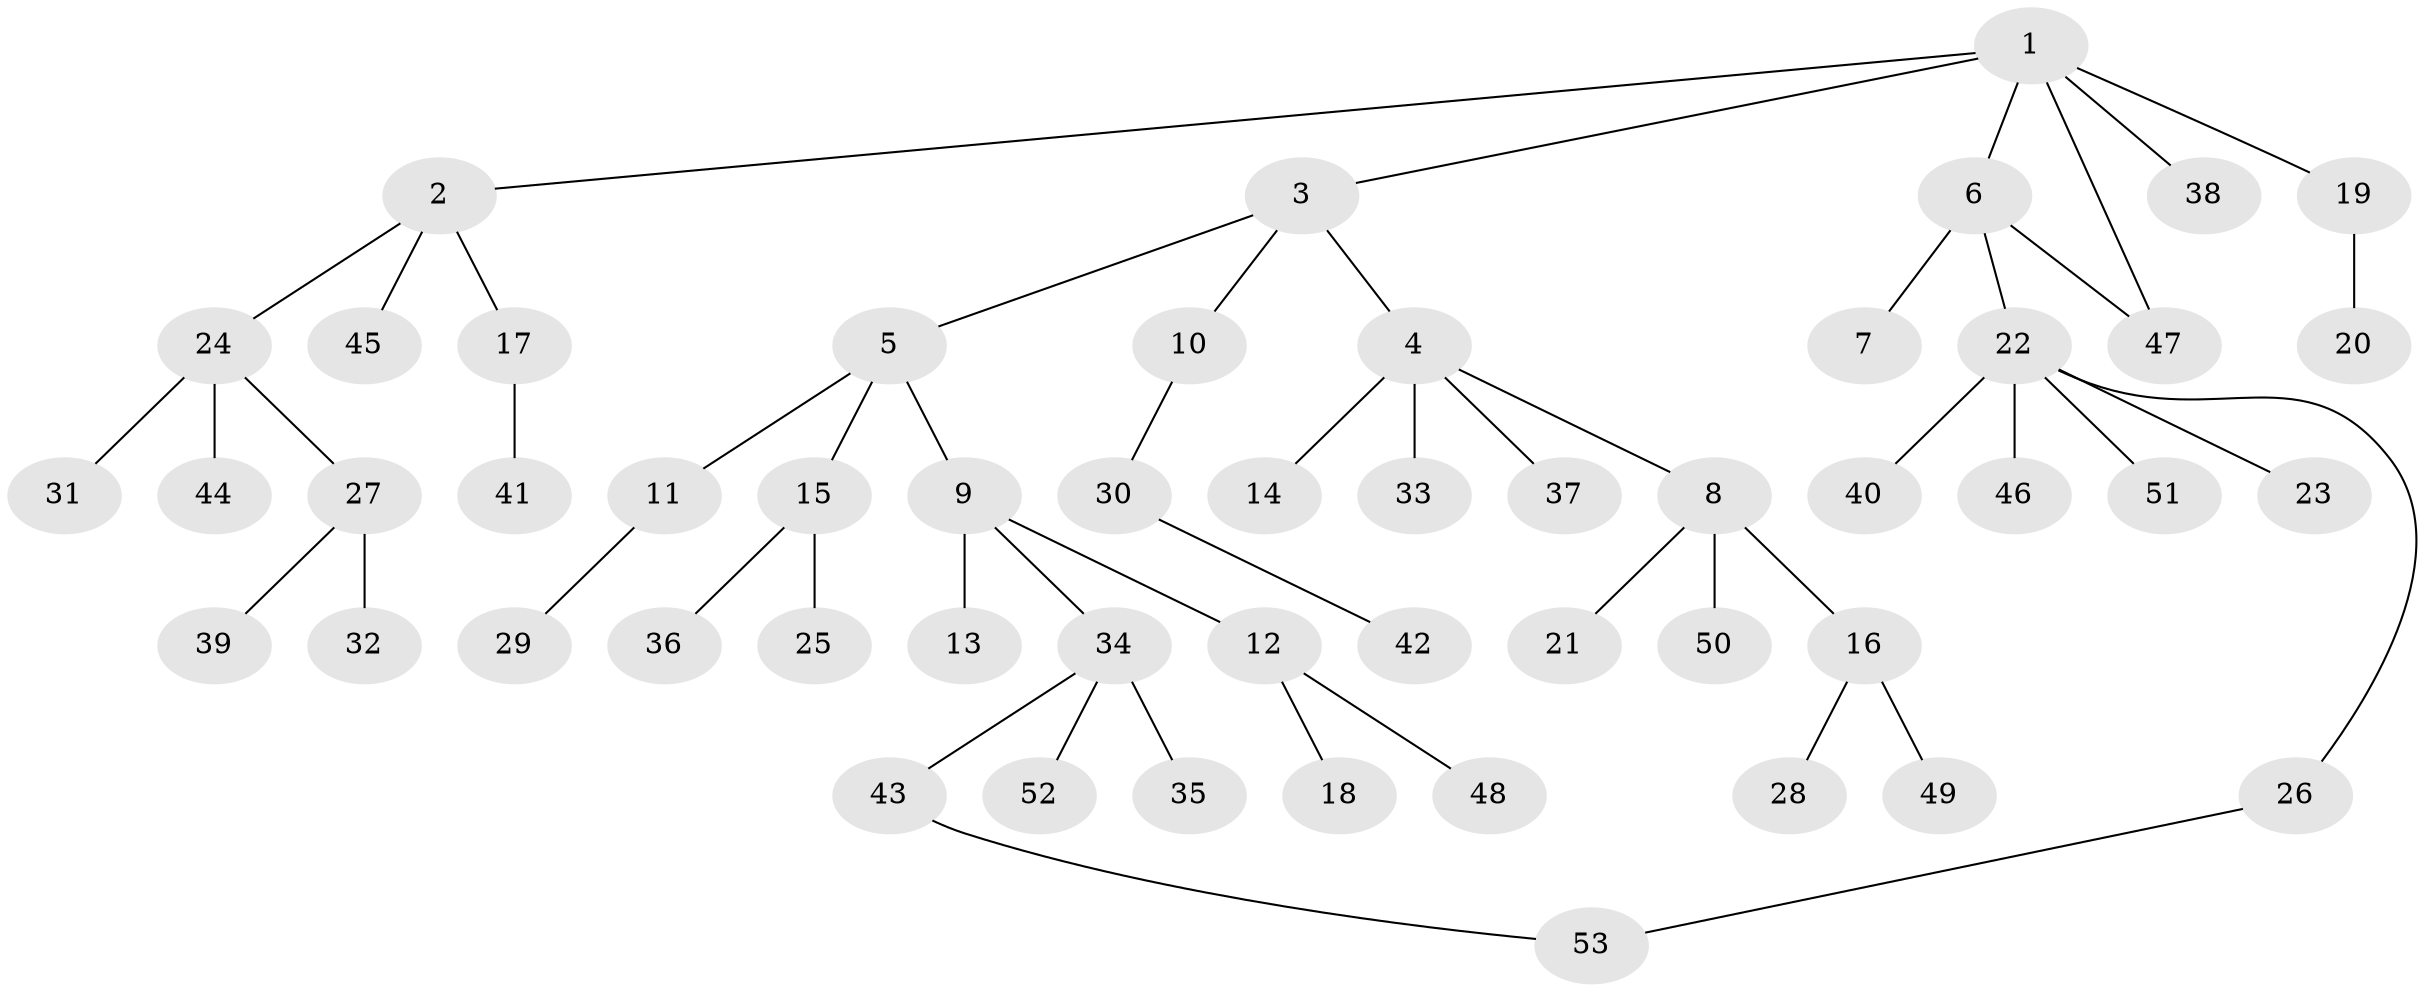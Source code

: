 // coarse degree distribution, {4: 0.125, 2: 0.375, 3: 0.125, 1: 0.375}
// Generated by graph-tools (version 1.1) at 2025/48/03/04/25 22:48:47]
// undirected, 53 vertices, 54 edges
graph export_dot {
  node [color=gray90,style=filled];
  1;
  2;
  3;
  4;
  5;
  6;
  7;
  8;
  9;
  10;
  11;
  12;
  13;
  14;
  15;
  16;
  17;
  18;
  19;
  20;
  21;
  22;
  23;
  24;
  25;
  26;
  27;
  28;
  29;
  30;
  31;
  32;
  33;
  34;
  35;
  36;
  37;
  38;
  39;
  40;
  41;
  42;
  43;
  44;
  45;
  46;
  47;
  48;
  49;
  50;
  51;
  52;
  53;
  1 -- 2;
  1 -- 3;
  1 -- 6;
  1 -- 19;
  1 -- 38;
  1 -- 47;
  2 -- 17;
  2 -- 24;
  2 -- 45;
  3 -- 4;
  3 -- 5;
  3 -- 10;
  4 -- 8;
  4 -- 14;
  4 -- 33;
  4 -- 37;
  5 -- 9;
  5 -- 11;
  5 -- 15;
  6 -- 7;
  6 -- 22;
  6 -- 47;
  8 -- 16;
  8 -- 21;
  8 -- 50;
  9 -- 12;
  9 -- 13;
  9 -- 34;
  10 -- 30;
  11 -- 29;
  12 -- 18;
  12 -- 48;
  15 -- 25;
  15 -- 36;
  16 -- 28;
  16 -- 49;
  17 -- 41;
  19 -- 20;
  22 -- 23;
  22 -- 26;
  22 -- 40;
  22 -- 46;
  22 -- 51;
  24 -- 27;
  24 -- 31;
  24 -- 44;
  26 -- 53;
  27 -- 32;
  27 -- 39;
  30 -- 42;
  34 -- 35;
  34 -- 43;
  34 -- 52;
  43 -- 53;
}
